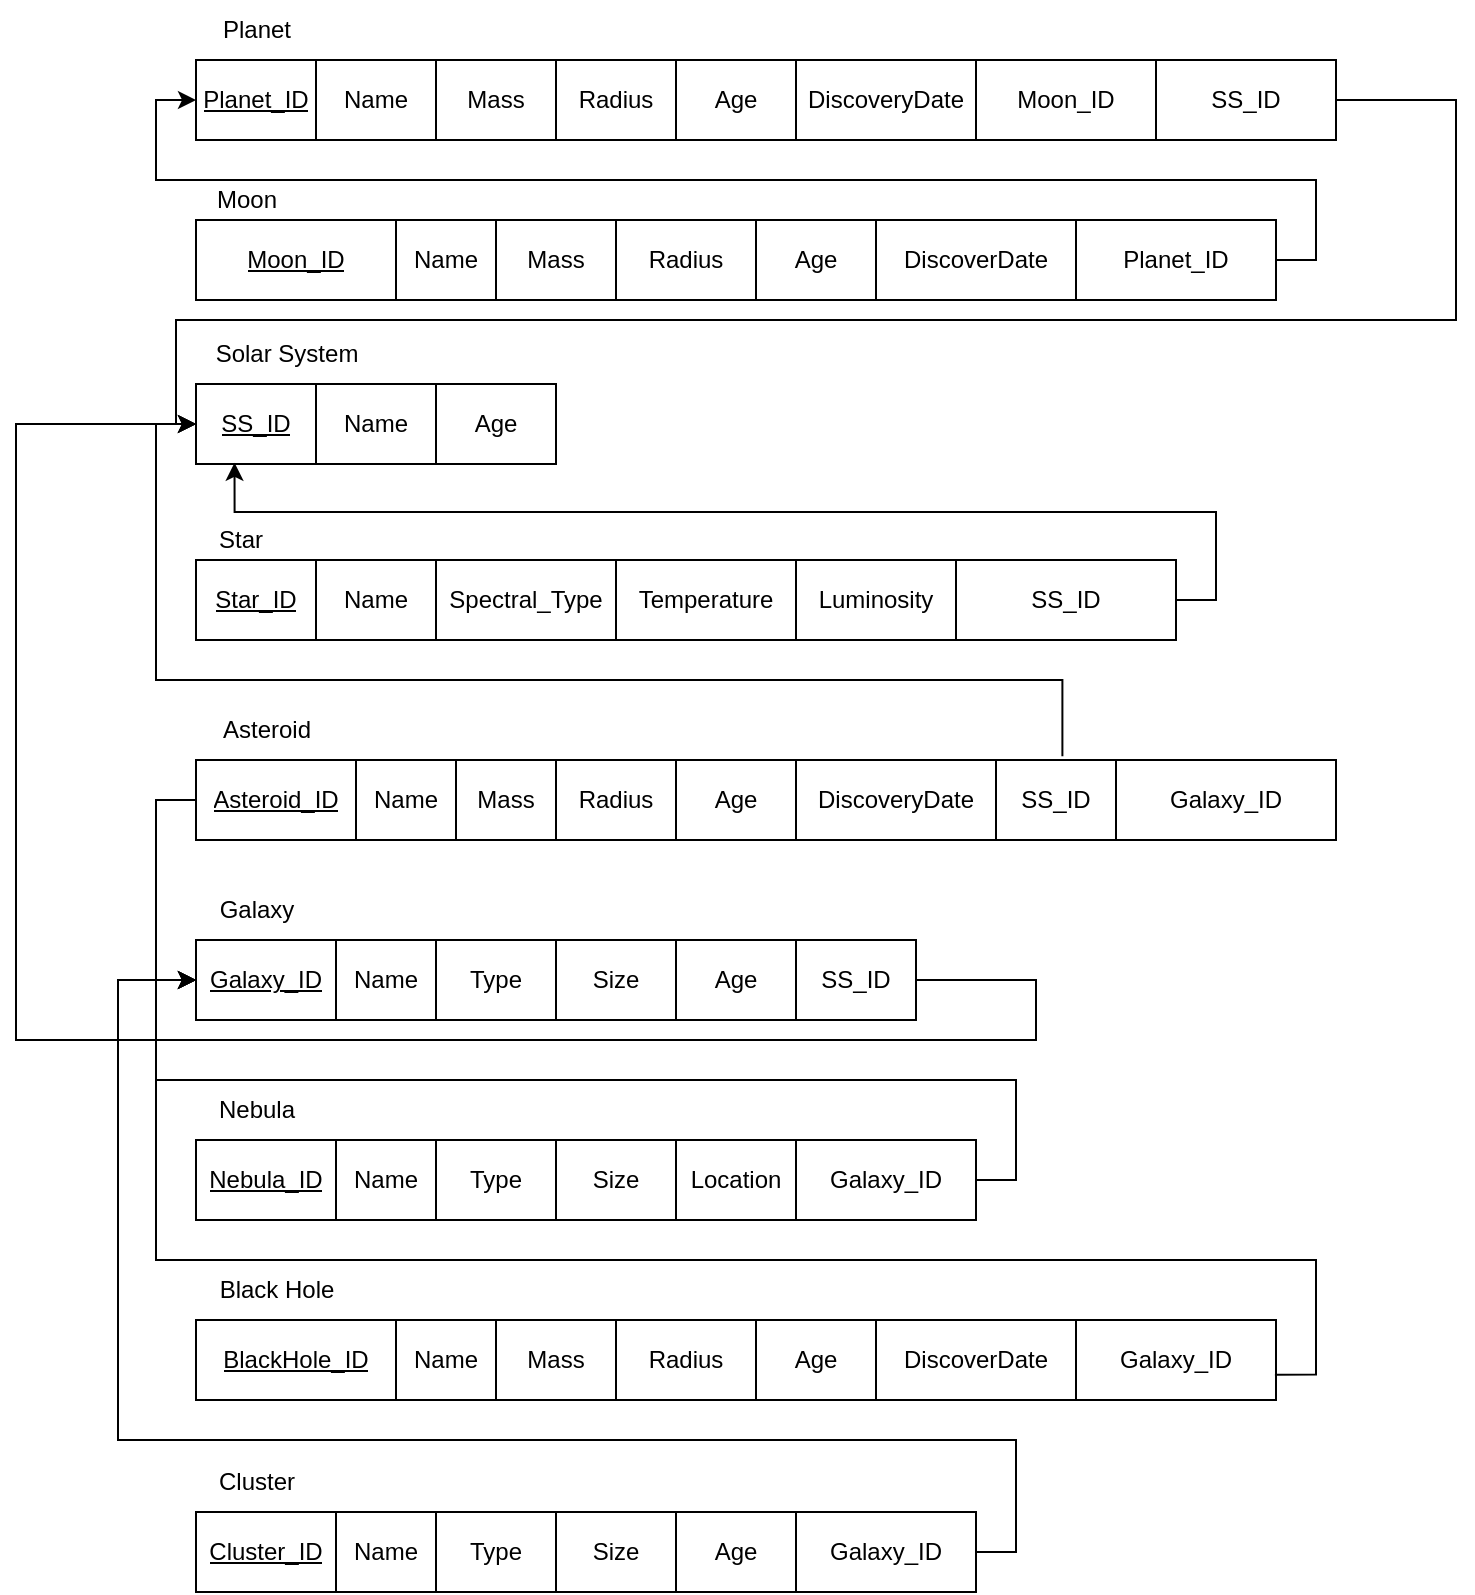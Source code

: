 <mxfile version="22.0.4" type="device">
  <diagram name="Page-1" id="4fsMZuHu8jzyPv0e1vVv">
    <mxGraphModel dx="1034" dy="422" grid="1" gridSize="10" guides="1" tooltips="1" connect="1" arrows="1" fold="1" page="1" pageScale="1" pageWidth="827" pageHeight="1169" math="0" shadow="0">
      <root>
        <mxCell id="0" />
        <mxCell id="1" parent="0" />
        <mxCell id="6gEIxd76JrC4AQTCmrpk-36" value="" style="shape=table;startSize=0;container=1;collapsible=0;childLayout=tableLayout;" vertex="1" parent="1">
          <mxGeometry x="150.0" y="80" width="570" height="40" as="geometry" />
        </mxCell>
        <mxCell id="6gEIxd76JrC4AQTCmrpk-37" value="" style="shape=tableRow;horizontal=0;startSize=0;swimlaneHead=0;swimlaneBody=0;strokeColor=inherit;top=0;left=0;bottom=0;right=0;collapsible=0;dropTarget=0;fillColor=none;points=[[0,0.5],[1,0.5]];portConstraint=eastwest;" vertex="1" parent="6gEIxd76JrC4AQTCmrpk-36">
          <mxGeometry width="570" height="40" as="geometry" />
        </mxCell>
        <mxCell id="6gEIxd76JrC4AQTCmrpk-38" value="&lt;u&gt;Planet_ID&lt;/u&gt;" style="shape=partialRectangle;html=1;whiteSpace=wrap;connectable=0;strokeColor=inherit;overflow=hidden;fillColor=none;top=0;left=0;bottom=0;right=0;pointerEvents=1;" vertex="1" parent="6gEIxd76JrC4AQTCmrpk-37">
          <mxGeometry width="60" height="40" as="geometry">
            <mxRectangle width="60" height="40" as="alternateBounds" />
          </mxGeometry>
        </mxCell>
        <mxCell id="6gEIxd76JrC4AQTCmrpk-39" value="Name" style="shape=partialRectangle;html=1;whiteSpace=wrap;connectable=0;strokeColor=inherit;overflow=hidden;fillColor=none;top=0;left=0;bottom=0;right=0;pointerEvents=1;" vertex="1" parent="6gEIxd76JrC4AQTCmrpk-37">
          <mxGeometry x="60" width="60" height="40" as="geometry">
            <mxRectangle width="60" height="40" as="alternateBounds" />
          </mxGeometry>
        </mxCell>
        <mxCell id="6gEIxd76JrC4AQTCmrpk-40" value="Mass" style="shape=partialRectangle;html=1;whiteSpace=wrap;connectable=0;strokeColor=inherit;overflow=hidden;fillColor=none;top=0;left=0;bottom=0;right=0;pointerEvents=1;" vertex="1" parent="6gEIxd76JrC4AQTCmrpk-37">
          <mxGeometry x="120" width="60" height="40" as="geometry">
            <mxRectangle width="60" height="40" as="alternateBounds" />
          </mxGeometry>
        </mxCell>
        <mxCell id="6gEIxd76JrC4AQTCmrpk-41" value="Radius" style="shape=partialRectangle;html=1;whiteSpace=wrap;connectable=0;strokeColor=inherit;overflow=hidden;fillColor=none;top=0;left=0;bottom=0;right=0;pointerEvents=1;" vertex="1" parent="6gEIxd76JrC4AQTCmrpk-37">
          <mxGeometry x="180" width="60" height="40" as="geometry">
            <mxRectangle width="60" height="40" as="alternateBounds" />
          </mxGeometry>
        </mxCell>
        <mxCell id="6gEIxd76JrC4AQTCmrpk-42" value="Age" style="shape=partialRectangle;html=1;whiteSpace=wrap;connectable=0;strokeColor=inherit;overflow=hidden;fillColor=none;top=0;left=0;bottom=0;right=0;pointerEvents=1;" vertex="1" parent="6gEIxd76JrC4AQTCmrpk-37">
          <mxGeometry x="240" width="60" height="40" as="geometry">
            <mxRectangle width="60" height="40" as="alternateBounds" />
          </mxGeometry>
        </mxCell>
        <mxCell id="6gEIxd76JrC4AQTCmrpk-43" value="DiscoveryDate" style="shape=partialRectangle;html=1;whiteSpace=wrap;connectable=0;strokeColor=inherit;overflow=hidden;fillColor=none;top=0;left=0;bottom=0;right=0;pointerEvents=1;" vertex="1" parent="6gEIxd76JrC4AQTCmrpk-37">
          <mxGeometry x="300" width="90" height="40" as="geometry">
            <mxRectangle width="90" height="40" as="alternateBounds" />
          </mxGeometry>
        </mxCell>
        <mxCell id="6gEIxd76JrC4AQTCmrpk-141" value="Moon_ID" style="shape=partialRectangle;html=1;whiteSpace=wrap;connectable=0;strokeColor=inherit;overflow=hidden;fillColor=none;top=0;left=0;bottom=0;right=0;pointerEvents=1;" vertex="1" parent="6gEIxd76JrC4AQTCmrpk-37">
          <mxGeometry x="390" width="90" height="40" as="geometry">
            <mxRectangle width="90" height="40" as="alternateBounds" />
          </mxGeometry>
        </mxCell>
        <mxCell id="6gEIxd76JrC4AQTCmrpk-146" value="SS_ID" style="shape=partialRectangle;html=1;whiteSpace=wrap;connectable=0;strokeColor=inherit;overflow=hidden;fillColor=none;top=0;left=0;bottom=0;right=0;pointerEvents=1;" vertex="1" parent="6gEIxd76JrC4AQTCmrpk-37">
          <mxGeometry x="480" width="90" height="40" as="geometry">
            <mxRectangle width="90" height="40" as="alternateBounds" />
          </mxGeometry>
        </mxCell>
        <mxCell id="6gEIxd76JrC4AQTCmrpk-53" value="Planet" style="text;html=1;align=center;verticalAlign=middle;resizable=0;points=[];autosize=1;strokeColor=none;fillColor=none;" vertex="1" parent="1">
          <mxGeometry x="150.0" y="50" width="60" height="30" as="geometry" />
        </mxCell>
        <mxCell id="6gEIxd76JrC4AQTCmrpk-54" value="Solar System" style="text;html=1;align=center;verticalAlign=middle;resizable=0;points=[];autosize=1;strokeColor=none;fillColor=none;" vertex="1" parent="1">
          <mxGeometry x="150.0" y="212" width="90" height="30" as="geometry" />
        </mxCell>
        <mxCell id="6gEIxd76JrC4AQTCmrpk-55" value="" style="shape=table;startSize=0;container=1;collapsible=0;childLayout=tableLayout;" vertex="1" parent="1">
          <mxGeometry x="150.0" y="242" width="180" height="40" as="geometry" />
        </mxCell>
        <mxCell id="6gEIxd76JrC4AQTCmrpk-56" value="" style="shape=tableRow;horizontal=0;startSize=0;swimlaneHead=0;swimlaneBody=0;strokeColor=inherit;top=0;left=0;bottom=0;right=0;collapsible=0;dropTarget=0;fillColor=none;points=[[0,0.5],[1,0.5]];portConstraint=eastwest;" vertex="1" parent="6gEIxd76JrC4AQTCmrpk-55">
          <mxGeometry width="180" height="40" as="geometry" />
        </mxCell>
        <mxCell id="6gEIxd76JrC4AQTCmrpk-57" value="&lt;u&gt;SS_ID&lt;/u&gt;" style="shape=partialRectangle;html=1;whiteSpace=wrap;connectable=0;strokeColor=inherit;overflow=hidden;fillColor=none;top=0;left=0;bottom=0;right=0;pointerEvents=1;" vertex="1" parent="6gEIxd76JrC4AQTCmrpk-56">
          <mxGeometry width="60" height="40" as="geometry">
            <mxRectangle width="60" height="40" as="alternateBounds" />
          </mxGeometry>
        </mxCell>
        <mxCell id="6gEIxd76JrC4AQTCmrpk-58" value="Name" style="shape=partialRectangle;html=1;whiteSpace=wrap;connectable=0;strokeColor=inherit;overflow=hidden;fillColor=none;top=0;left=0;bottom=0;right=0;pointerEvents=1;" vertex="1" parent="6gEIxd76JrC4AQTCmrpk-56">
          <mxGeometry x="60" width="60" height="40" as="geometry">
            <mxRectangle width="60" height="40" as="alternateBounds" />
          </mxGeometry>
        </mxCell>
        <mxCell id="6gEIxd76JrC4AQTCmrpk-59" value="Age" style="shape=partialRectangle;html=1;whiteSpace=wrap;connectable=0;strokeColor=inherit;overflow=hidden;fillColor=none;top=0;left=0;bottom=0;right=0;pointerEvents=1;" vertex="1" parent="6gEIxd76JrC4AQTCmrpk-56">
          <mxGeometry x="120" width="60" height="40" as="geometry">
            <mxRectangle width="60" height="40" as="alternateBounds" />
          </mxGeometry>
        </mxCell>
        <mxCell id="6gEIxd76JrC4AQTCmrpk-63" value="Star" style="text;html=1;align=center;verticalAlign=middle;resizable=0;points=[];autosize=1;strokeColor=none;fillColor=none;" vertex="1" parent="1">
          <mxGeometry x="147.0" y="305" width="50" height="30" as="geometry" />
        </mxCell>
        <mxCell id="6gEIxd76JrC4AQTCmrpk-64" value="" style="shape=table;startSize=0;container=1;collapsible=0;childLayout=tableLayout;" vertex="1" parent="1">
          <mxGeometry x="150.0" y="330" width="490" height="40" as="geometry" />
        </mxCell>
        <mxCell id="6gEIxd76JrC4AQTCmrpk-65" value="" style="shape=tableRow;horizontal=0;startSize=0;swimlaneHead=0;swimlaneBody=0;strokeColor=inherit;top=0;left=0;bottom=0;right=0;collapsible=0;dropTarget=0;fillColor=none;points=[[0,0.5],[1,0.5]];portConstraint=eastwest;" vertex="1" parent="6gEIxd76JrC4AQTCmrpk-64">
          <mxGeometry width="490" height="40" as="geometry" />
        </mxCell>
        <mxCell id="6gEIxd76JrC4AQTCmrpk-66" value="&lt;u&gt;Star_ID&lt;/u&gt;" style="shape=partialRectangle;html=1;whiteSpace=wrap;connectable=0;strokeColor=inherit;overflow=hidden;fillColor=none;top=0;left=0;bottom=0;right=0;pointerEvents=1;" vertex="1" parent="6gEIxd76JrC4AQTCmrpk-65">
          <mxGeometry width="60" height="40" as="geometry">
            <mxRectangle width="60" height="40" as="alternateBounds" />
          </mxGeometry>
        </mxCell>
        <mxCell id="6gEIxd76JrC4AQTCmrpk-67" value="Name" style="shape=partialRectangle;html=1;whiteSpace=wrap;connectable=0;strokeColor=inherit;overflow=hidden;fillColor=none;top=0;left=0;bottom=0;right=0;pointerEvents=1;" vertex="1" parent="6gEIxd76JrC4AQTCmrpk-65">
          <mxGeometry x="60" width="60" height="40" as="geometry">
            <mxRectangle width="60" height="40" as="alternateBounds" />
          </mxGeometry>
        </mxCell>
        <mxCell id="6gEIxd76JrC4AQTCmrpk-68" value="Spectral_Type" style="shape=partialRectangle;html=1;whiteSpace=wrap;connectable=0;strokeColor=inherit;overflow=hidden;fillColor=none;top=0;left=0;bottom=0;right=0;pointerEvents=1;" vertex="1" parent="6gEIxd76JrC4AQTCmrpk-65">
          <mxGeometry x="120" width="90" height="40" as="geometry">
            <mxRectangle width="90" height="40" as="alternateBounds" />
          </mxGeometry>
        </mxCell>
        <mxCell id="6gEIxd76JrC4AQTCmrpk-69" value="Temperature" style="shape=partialRectangle;html=1;whiteSpace=wrap;connectable=0;strokeColor=inherit;overflow=hidden;fillColor=none;top=0;left=0;bottom=0;right=0;pointerEvents=1;" vertex="1" parent="6gEIxd76JrC4AQTCmrpk-65">
          <mxGeometry x="210" width="90" height="40" as="geometry">
            <mxRectangle width="90" height="40" as="alternateBounds" />
          </mxGeometry>
        </mxCell>
        <mxCell id="6gEIxd76JrC4AQTCmrpk-70" value="Luminosity" style="shape=partialRectangle;html=1;whiteSpace=wrap;connectable=0;strokeColor=inherit;overflow=hidden;fillColor=none;top=0;left=0;bottom=0;right=0;pointerEvents=1;" vertex="1" parent="6gEIxd76JrC4AQTCmrpk-65">
          <mxGeometry x="300" width="80" height="40" as="geometry">
            <mxRectangle width="80" height="40" as="alternateBounds" />
          </mxGeometry>
        </mxCell>
        <mxCell id="6gEIxd76JrC4AQTCmrpk-71" value="SS_ID" style="shape=partialRectangle;html=1;whiteSpace=wrap;connectable=0;strokeColor=inherit;overflow=hidden;fillColor=none;top=0;left=0;bottom=0;right=0;pointerEvents=1;" vertex="1" parent="6gEIxd76JrC4AQTCmrpk-65">
          <mxGeometry x="380" width="110" height="40" as="geometry">
            <mxRectangle width="110" height="40" as="alternateBounds" />
          </mxGeometry>
        </mxCell>
        <mxCell id="6gEIxd76JrC4AQTCmrpk-152" style="edgeStyle=orthogonalEdgeStyle;rounded=0;orthogonalLoop=1;jettySize=auto;html=1;entryX=0;entryY=0.5;entryDx=0;entryDy=0;exitX=0.76;exitY=-0.048;exitDx=0;exitDy=0;exitPerimeter=0;" edge="1" parent="1" source="6gEIxd76JrC4AQTCmrpk-73" target="6gEIxd76JrC4AQTCmrpk-55">
          <mxGeometry relative="1" as="geometry">
            <Array as="points">
              <mxPoint x="583" y="390" />
              <mxPoint x="130" y="390" />
              <mxPoint x="130" y="262" />
            </Array>
          </mxGeometry>
        </mxCell>
        <mxCell id="6gEIxd76JrC4AQTCmrpk-72" value="" style="shape=table;startSize=0;container=1;collapsible=0;childLayout=tableLayout;" vertex="1" parent="1">
          <mxGeometry x="150.0" y="430" width="570.0" height="40" as="geometry" />
        </mxCell>
        <mxCell id="6gEIxd76JrC4AQTCmrpk-73" value="" style="shape=tableRow;horizontal=0;startSize=0;swimlaneHead=0;swimlaneBody=0;strokeColor=inherit;top=0;left=0;bottom=0;right=0;collapsible=0;dropTarget=0;fillColor=none;points=[[0,0.5],[1,0.5]];portConstraint=eastwest;" vertex="1" parent="6gEIxd76JrC4AQTCmrpk-72">
          <mxGeometry width="570.0" height="40" as="geometry" />
        </mxCell>
        <mxCell id="6gEIxd76JrC4AQTCmrpk-74" value="&lt;u&gt;Asteroid_ID&lt;/u&gt;" style="shape=partialRectangle;html=1;whiteSpace=wrap;connectable=0;strokeColor=inherit;overflow=hidden;fillColor=none;top=0;left=0;bottom=0;right=0;pointerEvents=1;" vertex="1" parent="6gEIxd76JrC4AQTCmrpk-73">
          <mxGeometry width="80" height="40" as="geometry">
            <mxRectangle width="80" height="40" as="alternateBounds" />
          </mxGeometry>
        </mxCell>
        <mxCell id="6gEIxd76JrC4AQTCmrpk-75" value="Name" style="shape=partialRectangle;html=1;whiteSpace=wrap;connectable=0;strokeColor=inherit;overflow=hidden;fillColor=none;top=0;left=0;bottom=0;right=0;pointerEvents=1;" vertex="1" parent="6gEIxd76JrC4AQTCmrpk-73">
          <mxGeometry x="80" width="50" height="40" as="geometry">
            <mxRectangle width="50" height="40" as="alternateBounds" />
          </mxGeometry>
        </mxCell>
        <mxCell id="6gEIxd76JrC4AQTCmrpk-76" value="Mass" style="shape=partialRectangle;html=1;whiteSpace=wrap;connectable=0;strokeColor=inherit;overflow=hidden;fillColor=none;top=0;left=0;bottom=0;right=0;pointerEvents=1;" vertex="1" parent="6gEIxd76JrC4AQTCmrpk-73">
          <mxGeometry x="130" width="50" height="40" as="geometry">
            <mxRectangle width="50" height="40" as="alternateBounds" />
          </mxGeometry>
        </mxCell>
        <mxCell id="6gEIxd76JrC4AQTCmrpk-77" value="Radius" style="shape=partialRectangle;html=1;whiteSpace=wrap;connectable=0;strokeColor=inherit;overflow=hidden;fillColor=none;top=0;left=0;bottom=0;right=0;pointerEvents=1;" vertex="1" parent="6gEIxd76JrC4AQTCmrpk-73">
          <mxGeometry x="180" width="60" height="40" as="geometry">
            <mxRectangle width="60" height="40" as="alternateBounds" />
          </mxGeometry>
        </mxCell>
        <mxCell id="6gEIxd76JrC4AQTCmrpk-78" value="Age" style="shape=partialRectangle;html=1;whiteSpace=wrap;connectable=0;strokeColor=inherit;overflow=hidden;fillColor=none;top=0;left=0;bottom=0;right=0;pointerEvents=1;" vertex="1" parent="6gEIxd76JrC4AQTCmrpk-73">
          <mxGeometry x="240" width="60" height="40" as="geometry">
            <mxRectangle width="60" height="40" as="alternateBounds" />
          </mxGeometry>
        </mxCell>
        <mxCell id="6gEIxd76JrC4AQTCmrpk-79" value="DiscoveryDate" style="shape=partialRectangle;html=1;whiteSpace=wrap;connectable=0;strokeColor=inherit;overflow=hidden;fillColor=none;top=0;left=0;bottom=0;right=0;pointerEvents=1;" vertex="1" parent="6gEIxd76JrC4AQTCmrpk-73">
          <mxGeometry x="300" width="100" height="40" as="geometry">
            <mxRectangle width="100" height="40" as="alternateBounds" />
          </mxGeometry>
        </mxCell>
        <mxCell id="6gEIxd76JrC4AQTCmrpk-80" value="SS_ID" style="shape=partialRectangle;html=1;whiteSpace=wrap;connectable=0;strokeColor=inherit;overflow=hidden;fillColor=none;top=0;left=0;bottom=0;right=0;pointerEvents=1;" vertex="1" parent="6gEIxd76JrC4AQTCmrpk-73">
          <mxGeometry x="400" width="60" height="40" as="geometry">
            <mxRectangle width="60" height="40" as="alternateBounds" />
          </mxGeometry>
        </mxCell>
        <mxCell id="6gEIxd76JrC4AQTCmrpk-81" value="Galaxy_ID" style="shape=partialRectangle;html=1;whiteSpace=wrap;connectable=0;strokeColor=inherit;overflow=hidden;fillColor=none;top=0;left=0;bottom=0;right=0;pointerEvents=1;" vertex="1" parent="6gEIxd76JrC4AQTCmrpk-73">
          <mxGeometry x="460" width="110" height="40" as="geometry">
            <mxRectangle width="110" height="40" as="alternateBounds" />
          </mxGeometry>
        </mxCell>
        <mxCell id="6gEIxd76JrC4AQTCmrpk-82" value="Asteroid" style="text;html=1;align=center;verticalAlign=middle;resizable=0;points=[];autosize=1;strokeColor=none;fillColor=none;" vertex="1" parent="1">
          <mxGeometry x="150.0" y="400" width="70" height="30" as="geometry" />
        </mxCell>
        <mxCell id="6gEIxd76JrC4AQTCmrpk-83" value="" style="shape=table;startSize=0;container=1;collapsible=0;childLayout=tableLayout;" vertex="1" parent="1">
          <mxGeometry x="150.0" y="520" width="360.0" height="40" as="geometry" />
        </mxCell>
        <mxCell id="6gEIxd76JrC4AQTCmrpk-84" value="" style="shape=tableRow;horizontal=0;startSize=0;swimlaneHead=0;swimlaneBody=0;strokeColor=inherit;top=0;left=0;bottom=0;right=0;collapsible=0;dropTarget=0;fillColor=none;points=[[0,0.5],[1,0.5]];portConstraint=eastwest;" vertex="1" parent="6gEIxd76JrC4AQTCmrpk-83">
          <mxGeometry width="360.0" height="40" as="geometry" />
        </mxCell>
        <mxCell id="6gEIxd76JrC4AQTCmrpk-85" value="&lt;u&gt;Galaxy_ID&lt;/u&gt;" style="shape=partialRectangle;html=1;whiteSpace=wrap;connectable=0;strokeColor=inherit;overflow=hidden;fillColor=none;top=0;left=0;bottom=0;right=0;pointerEvents=1;" vertex="1" parent="6gEIxd76JrC4AQTCmrpk-84">
          <mxGeometry width="70" height="40" as="geometry">
            <mxRectangle width="70" height="40" as="alternateBounds" />
          </mxGeometry>
        </mxCell>
        <mxCell id="6gEIxd76JrC4AQTCmrpk-86" value="Name" style="shape=partialRectangle;html=1;whiteSpace=wrap;connectable=0;strokeColor=inherit;overflow=hidden;fillColor=none;top=0;left=0;bottom=0;right=0;pointerEvents=1;" vertex="1" parent="6gEIxd76JrC4AQTCmrpk-84">
          <mxGeometry x="70" width="50" height="40" as="geometry">
            <mxRectangle width="50" height="40" as="alternateBounds" />
          </mxGeometry>
        </mxCell>
        <mxCell id="6gEIxd76JrC4AQTCmrpk-87" value="Type" style="shape=partialRectangle;html=1;whiteSpace=wrap;connectable=0;strokeColor=inherit;overflow=hidden;fillColor=none;top=0;left=0;bottom=0;right=0;pointerEvents=1;" vertex="1" parent="6gEIxd76JrC4AQTCmrpk-84">
          <mxGeometry x="120" width="60" height="40" as="geometry">
            <mxRectangle width="60" height="40" as="alternateBounds" />
          </mxGeometry>
        </mxCell>
        <mxCell id="6gEIxd76JrC4AQTCmrpk-88" value="Size" style="shape=partialRectangle;html=1;whiteSpace=wrap;connectable=0;strokeColor=inherit;overflow=hidden;fillColor=none;top=0;left=0;bottom=0;right=0;pointerEvents=1;" vertex="1" parent="6gEIxd76JrC4AQTCmrpk-84">
          <mxGeometry x="180" width="60" height="40" as="geometry">
            <mxRectangle width="60" height="40" as="alternateBounds" />
          </mxGeometry>
        </mxCell>
        <mxCell id="6gEIxd76JrC4AQTCmrpk-89" value="Age" style="shape=partialRectangle;html=1;whiteSpace=wrap;connectable=0;strokeColor=inherit;overflow=hidden;fillColor=none;top=0;left=0;bottom=0;right=0;pointerEvents=1;" vertex="1" parent="6gEIxd76JrC4AQTCmrpk-84">
          <mxGeometry x="240" width="60" height="40" as="geometry">
            <mxRectangle width="60" height="40" as="alternateBounds" />
          </mxGeometry>
        </mxCell>
        <mxCell id="6gEIxd76JrC4AQTCmrpk-90" value="SS_ID" style="shape=partialRectangle;html=1;whiteSpace=wrap;connectable=0;strokeColor=inherit;overflow=hidden;fillColor=none;top=0;left=0;bottom=0;right=0;pointerEvents=1;" vertex="1" parent="6gEIxd76JrC4AQTCmrpk-84">
          <mxGeometry x="300" width="60" height="40" as="geometry">
            <mxRectangle width="60" height="40" as="alternateBounds" />
          </mxGeometry>
        </mxCell>
        <mxCell id="6gEIxd76JrC4AQTCmrpk-95" value="Galaxy" style="text;html=1;align=center;verticalAlign=middle;resizable=0;points=[];autosize=1;strokeColor=none;fillColor=none;" vertex="1" parent="1">
          <mxGeometry x="150.0" y="490" width="60" height="30" as="geometry" />
        </mxCell>
        <mxCell id="6gEIxd76JrC4AQTCmrpk-96" value="" style="shape=table;startSize=0;container=1;collapsible=0;childLayout=tableLayout;" vertex="1" parent="1">
          <mxGeometry x="150.0" y="620" width="390" height="40" as="geometry" />
        </mxCell>
        <mxCell id="6gEIxd76JrC4AQTCmrpk-97" value="" style="shape=tableRow;horizontal=0;startSize=0;swimlaneHead=0;swimlaneBody=0;strokeColor=inherit;top=0;left=0;bottom=0;right=0;collapsible=0;dropTarget=0;fillColor=none;points=[[0,0.5],[1,0.5]];portConstraint=eastwest;" vertex="1" parent="6gEIxd76JrC4AQTCmrpk-96">
          <mxGeometry width="390" height="40" as="geometry" />
        </mxCell>
        <mxCell id="6gEIxd76JrC4AQTCmrpk-98" value="&lt;u&gt;Nebula_ID&lt;/u&gt;" style="shape=partialRectangle;html=1;whiteSpace=wrap;connectable=0;strokeColor=inherit;overflow=hidden;fillColor=none;top=0;left=0;bottom=0;right=0;pointerEvents=1;" vertex="1" parent="6gEIxd76JrC4AQTCmrpk-97">
          <mxGeometry width="70" height="40" as="geometry">
            <mxRectangle width="70" height="40" as="alternateBounds" />
          </mxGeometry>
        </mxCell>
        <mxCell id="6gEIxd76JrC4AQTCmrpk-99" value="Name" style="shape=partialRectangle;html=1;whiteSpace=wrap;connectable=0;strokeColor=inherit;overflow=hidden;fillColor=none;top=0;left=0;bottom=0;right=0;pointerEvents=1;" vertex="1" parent="6gEIxd76JrC4AQTCmrpk-97">
          <mxGeometry x="70" width="50" height="40" as="geometry">
            <mxRectangle width="50" height="40" as="alternateBounds" />
          </mxGeometry>
        </mxCell>
        <mxCell id="6gEIxd76JrC4AQTCmrpk-100" value="Type" style="shape=partialRectangle;html=1;whiteSpace=wrap;connectable=0;strokeColor=inherit;overflow=hidden;fillColor=none;top=0;left=0;bottom=0;right=0;pointerEvents=1;" vertex="1" parent="6gEIxd76JrC4AQTCmrpk-97">
          <mxGeometry x="120" width="60" height="40" as="geometry">
            <mxRectangle width="60" height="40" as="alternateBounds" />
          </mxGeometry>
        </mxCell>
        <mxCell id="6gEIxd76JrC4AQTCmrpk-101" value="Size" style="shape=partialRectangle;html=1;whiteSpace=wrap;connectable=0;strokeColor=inherit;overflow=hidden;fillColor=none;top=0;left=0;bottom=0;right=0;pointerEvents=1;" vertex="1" parent="6gEIxd76JrC4AQTCmrpk-97">
          <mxGeometry x="180" width="60" height="40" as="geometry">
            <mxRectangle width="60" height="40" as="alternateBounds" />
          </mxGeometry>
        </mxCell>
        <mxCell id="6gEIxd76JrC4AQTCmrpk-102" value="Location" style="shape=partialRectangle;html=1;whiteSpace=wrap;connectable=0;strokeColor=inherit;overflow=hidden;fillColor=none;top=0;left=0;bottom=0;right=0;pointerEvents=1;" vertex="1" parent="6gEIxd76JrC4AQTCmrpk-97">
          <mxGeometry x="240" width="60" height="40" as="geometry">
            <mxRectangle width="60" height="40" as="alternateBounds" />
          </mxGeometry>
        </mxCell>
        <mxCell id="6gEIxd76JrC4AQTCmrpk-103" value="Galaxy_ID" style="shape=partialRectangle;html=1;whiteSpace=wrap;connectable=0;strokeColor=inherit;overflow=hidden;fillColor=none;top=0;left=0;bottom=0;right=0;pointerEvents=1;" vertex="1" parent="6gEIxd76JrC4AQTCmrpk-97">
          <mxGeometry x="300" width="90" height="40" as="geometry">
            <mxRectangle width="90" height="40" as="alternateBounds" />
          </mxGeometry>
        </mxCell>
        <mxCell id="6gEIxd76JrC4AQTCmrpk-104" value="Nebula" style="text;html=1;align=center;verticalAlign=middle;resizable=0;points=[];autosize=1;strokeColor=none;fillColor=none;" vertex="1" parent="1">
          <mxGeometry x="150.0" y="590" width="60" height="30" as="geometry" />
        </mxCell>
        <mxCell id="6gEIxd76JrC4AQTCmrpk-105" value="" style="shape=table;startSize=0;container=1;collapsible=0;childLayout=tableLayout;" vertex="1" parent="1">
          <mxGeometry x="150.0" y="710" width="540.0" height="40" as="geometry" />
        </mxCell>
        <mxCell id="6gEIxd76JrC4AQTCmrpk-106" value="" style="shape=tableRow;horizontal=0;startSize=0;swimlaneHead=0;swimlaneBody=0;strokeColor=inherit;top=0;left=0;bottom=0;right=0;collapsible=0;dropTarget=0;fillColor=none;points=[[0,0.5],[1,0.5]];portConstraint=eastwest;" vertex="1" parent="6gEIxd76JrC4AQTCmrpk-105">
          <mxGeometry width="540.0" height="40" as="geometry" />
        </mxCell>
        <mxCell id="6gEIxd76JrC4AQTCmrpk-107" value="&lt;u&gt;BlackHole_ID&lt;/u&gt;" style="shape=partialRectangle;html=1;whiteSpace=wrap;connectable=0;strokeColor=inherit;overflow=hidden;fillColor=none;top=0;left=0;bottom=0;right=0;pointerEvents=1;" vertex="1" parent="6gEIxd76JrC4AQTCmrpk-106">
          <mxGeometry width="100" height="40" as="geometry">
            <mxRectangle width="100" height="40" as="alternateBounds" />
          </mxGeometry>
        </mxCell>
        <mxCell id="6gEIxd76JrC4AQTCmrpk-108" value="Name" style="shape=partialRectangle;html=1;whiteSpace=wrap;connectable=0;strokeColor=inherit;overflow=hidden;fillColor=none;top=0;left=0;bottom=0;right=0;pointerEvents=1;" vertex="1" parent="6gEIxd76JrC4AQTCmrpk-106">
          <mxGeometry x="100" width="50" height="40" as="geometry">
            <mxRectangle width="50" height="40" as="alternateBounds" />
          </mxGeometry>
        </mxCell>
        <mxCell id="6gEIxd76JrC4AQTCmrpk-109" value="Mass" style="shape=partialRectangle;html=1;whiteSpace=wrap;connectable=0;strokeColor=inherit;overflow=hidden;fillColor=none;top=0;left=0;bottom=0;right=0;pointerEvents=1;" vertex="1" parent="6gEIxd76JrC4AQTCmrpk-106">
          <mxGeometry x="150" width="60" height="40" as="geometry">
            <mxRectangle width="60" height="40" as="alternateBounds" />
          </mxGeometry>
        </mxCell>
        <mxCell id="6gEIxd76JrC4AQTCmrpk-110" value="Radius" style="shape=partialRectangle;html=1;whiteSpace=wrap;connectable=0;strokeColor=inherit;overflow=hidden;fillColor=none;top=0;left=0;bottom=0;right=0;pointerEvents=1;" vertex="1" parent="6gEIxd76JrC4AQTCmrpk-106">
          <mxGeometry x="210" width="70" height="40" as="geometry">
            <mxRectangle width="70" height="40" as="alternateBounds" />
          </mxGeometry>
        </mxCell>
        <mxCell id="6gEIxd76JrC4AQTCmrpk-111" value="Age" style="shape=partialRectangle;html=1;whiteSpace=wrap;connectable=0;strokeColor=inherit;overflow=hidden;fillColor=none;top=0;left=0;bottom=0;right=0;pointerEvents=1;" vertex="1" parent="6gEIxd76JrC4AQTCmrpk-106">
          <mxGeometry x="280" width="60" height="40" as="geometry">
            <mxRectangle width="60" height="40" as="alternateBounds" />
          </mxGeometry>
        </mxCell>
        <mxCell id="6gEIxd76JrC4AQTCmrpk-112" value="DiscoverDate" style="shape=partialRectangle;html=1;whiteSpace=wrap;connectable=0;strokeColor=inherit;overflow=hidden;fillColor=none;top=0;left=0;bottom=0;right=0;pointerEvents=1;" vertex="1" parent="6gEIxd76JrC4AQTCmrpk-106">
          <mxGeometry x="340" width="100" height="40" as="geometry">
            <mxRectangle width="100" height="40" as="alternateBounds" />
          </mxGeometry>
        </mxCell>
        <mxCell id="6gEIxd76JrC4AQTCmrpk-113" value="Galaxy_ID" style="shape=partialRectangle;html=1;whiteSpace=wrap;connectable=0;strokeColor=inherit;overflow=hidden;fillColor=none;top=0;left=0;bottom=0;right=0;pointerEvents=1;" vertex="1" parent="6gEIxd76JrC4AQTCmrpk-106">
          <mxGeometry x="440" width="100" height="40" as="geometry">
            <mxRectangle width="100" height="40" as="alternateBounds" />
          </mxGeometry>
        </mxCell>
        <mxCell id="6gEIxd76JrC4AQTCmrpk-114" value="Black Hole" style="text;html=1;align=center;verticalAlign=middle;resizable=0;points=[];autosize=1;strokeColor=none;fillColor=none;" vertex="1" parent="1">
          <mxGeometry x="150.0" y="680" width="80" height="30" as="geometry" />
        </mxCell>
        <mxCell id="6gEIxd76JrC4AQTCmrpk-115" value="" style="shape=table;startSize=0;container=1;collapsible=0;childLayout=tableLayout;" vertex="1" parent="1">
          <mxGeometry x="150.0" y="806" width="390" height="40" as="geometry" />
        </mxCell>
        <mxCell id="6gEIxd76JrC4AQTCmrpk-116" value="" style="shape=tableRow;horizontal=0;startSize=0;swimlaneHead=0;swimlaneBody=0;strokeColor=inherit;top=0;left=0;bottom=0;right=0;collapsible=0;dropTarget=0;fillColor=none;points=[[0,0.5],[1,0.5]];portConstraint=eastwest;" vertex="1" parent="6gEIxd76JrC4AQTCmrpk-115">
          <mxGeometry width="390" height="40" as="geometry" />
        </mxCell>
        <mxCell id="6gEIxd76JrC4AQTCmrpk-117" value="&lt;u&gt;Cluster_ID&lt;/u&gt;" style="shape=partialRectangle;html=1;whiteSpace=wrap;connectable=0;strokeColor=inherit;overflow=hidden;fillColor=none;top=0;left=0;bottom=0;right=0;pointerEvents=1;" vertex="1" parent="6gEIxd76JrC4AQTCmrpk-116">
          <mxGeometry width="70" height="40" as="geometry">
            <mxRectangle width="70" height="40" as="alternateBounds" />
          </mxGeometry>
        </mxCell>
        <mxCell id="6gEIxd76JrC4AQTCmrpk-118" value="Name" style="shape=partialRectangle;html=1;whiteSpace=wrap;connectable=0;strokeColor=inherit;overflow=hidden;fillColor=none;top=0;left=0;bottom=0;right=0;pointerEvents=1;" vertex="1" parent="6gEIxd76JrC4AQTCmrpk-116">
          <mxGeometry x="70" width="50" height="40" as="geometry">
            <mxRectangle width="50" height="40" as="alternateBounds" />
          </mxGeometry>
        </mxCell>
        <mxCell id="6gEIxd76JrC4AQTCmrpk-119" value="Type" style="shape=partialRectangle;html=1;whiteSpace=wrap;connectable=0;strokeColor=inherit;overflow=hidden;fillColor=none;top=0;left=0;bottom=0;right=0;pointerEvents=1;" vertex="1" parent="6gEIxd76JrC4AQTCmrpk-116">
          <mxGeometry x="120" width="60" height="40" as="geometry">
            <mxRectangle width="60" height="40" as="alternateBounds" />
          </mxGeometry>
        </mxCell>
        <mxCell id="6gEIxd76JrC4AQTCmrpk-120" value="Size" style="shape=partialRectangle;html=1;whiteSpace=wrap;connectable=0;strokeColor=inherit;overflow=hidden;fillColor=none;top=0;left=0;bottom=0;right=0;pointerEvents=1;" vertex="1" parent="6gEIxd76JrC4AQTCmrpk-116">
          <mxGeometry x="180" width="60" height="40" as="geometry">
            <mxRectangle width="60" height="40" as="alternateBounds" />
          </mxGeometry>
        </mxCell>
        <mxCell id="6gEIxd76JrC4AQTCmrpk-121" value="Age" style="shape=partialRectangle;html=1;whiteSpace=wrap;connectable=0;strokeColor=inherit;overflow=hidden;fillColor=none;top=0;left=0;bottom=0;right=0;pointerEvents=1;" vertex="1" parent="6gEIxd76JrC4AQTCmrpk-116">
          <mxGeometry x="240" width="60" height="40" as="geometry">
            <mxRectangle width="60" height="40" as="alternateBounds" />
          </mxGeometry>
        </mxCell>
        <mxCell id="6gEIxd76JrC4AQTCmrpk-122" value="Galaxy_ID" style="shape=partialRectangle;html=1;whiteSpace=wrap;connectable=0;strokeColor=inherit;overflow=hidden;fillColor=none;top=0;left=0;bottom=0;right=0;pointerEvents=1;" vertex="1" parent="6gEIxd76JrC4AQTCmrpk-116">
          <mxGeometry x="300" width="90" height="40" as="geometry">
            <mxRectangle width="90" height="40" as="alternateBounds" />
          </mxGeometry>
        </mxCell>
        <mxCell id="6gEIxd76JrC4AQTCmrpk-123" value="Cluster" style="text;html=1;align=center;verticalAlign=middle;resizable=0;points=[];autosize=1;strokeColor=none;fillColor=none;" vertex="1" parent="1">
          <mxGeometry x="150.0" y="776" width="60" height="30" as="geometry" />
        </mxCell>
        <mxCell id="6gEIxd76JrC4AQTCmrpk-124" value="" style="shape=table;startSize=0;container=1;collapsible=0;childLayout=tableLayout;" vertex="1" parent="1">
          <mxGeometry x="150.0" y="160" width="540.0" height="40" as="geometry" />
        </mxCell>
        <mxCell id="6gEIxd76JrC4AQTCmrpk-125" value="" style="shape=tableRow;horizontal=0;startSize=0;swimlaneHead=0;swimlaneBody=0;strokeColor=inherit;top=0;left=0;bottom=0;right=0;collapsible=0;dropTarget=0;fillColor=none;points=[[0,0.5],[1,0.5]];portConstraint=eastwest;" vertex="1" parent="6gEIxd76JrC4AQTCmrpk-124">
          <mxGeometry width="540.0" height="40" as="geometry" />
        </mxCell>
        <mxCell id="6gEIxd76JrC4AQTCmrpk-126" value="&lt;u&gt;Moon_ID&lt;/u&gt;" style="shape=partialRectangle;html=1;whiteSpace=wrap;connectable=0;strokeColor=inherit;overflow=hidden;fillColor=none;top=0;left=0;bottom=0;right=0;pointerEvents=1;" vertex="1" parent="6gEIxd76JrC4AQTCmrpk-125">
          <mxGeometry width="100" height="40" as="geometry">
            <mxRectangle width="100" height="40" as="alternateBounds" />
          </mxGeometry>
        </mxCell>
        <mxCell id="6gEIxd76JrC4AQTCmrpk-127" value="Name" style="shape=partialRectangle;html=1;whiteSpace=wrap;connectable=0;strokeColor=inherit;overflow=hidden;fillColor=none;top=0;left=0;bottom=0;right=0;pointerEvents=1;" vertex="1" parent="6gEIxd76JrC4AQTCmrpk-125">
          <mxGeometry x="100" width="50" height="40" as="geometry">
            <mxRectangle width="50" height="40" as="alternateBounds" />
          </mxGeometry>
        </mxCell>
        <mxCell id="6gEIxd76JrC4AQTCmrpk-128" value="Mass" style="shape=partialRectangle;html=1;whiteSpace=wrap;connectable=0;strokeColor=inherit;overflow=hidden;fillColor=none;top=0;left=0;bottom=0;right=0;pointerEvents=1;" vertex="1" parent="6gEIxd76JrC4AQTCmrpk-125">
          <mxGeometry x="150" width="60" height="40" as="geometry">
            <mxRectangle width="60" height="40" as="alternateBounds" />
          </mxGeometry>
        </mxCell>
        <mxCell id="6gEIxd76JrC4AQTCmrpk-129" value="Radius" style="shape=partialRectangle;html=1;whiteSpace=wrap;connectable=0;strokeColor=inherit;overflow=hidden;fillColor=none;top=0;left=0;bottom=0;right=0;pointerEvents=1;" vertex="1" parent="6gEIxd76JrC4AQTCmrpk-125">
          <mxGeometry x="210" width="70" height="40" as="geometry">
            <mxRectangle width="70" height="40" as="alternateBounds" />
          </mxGeometry>
        </mxCell>
        <mxCell id="6gEIxd76JrC4AQTCmrpk-130" value="Age" style="shape=partialRectangle;html=1;whiteSpace=wrap;connectable=0;strokeColor=inherit;overflow=hidden;fillColor=none;top=0;left=0;bottom=0;right=0;pointerEvents=1;" vertex="1" parent="6gEIxd76JrC4AQTCmrpk-125">
          <mxGeometry x="280" width="60" height="40" as="geometry">
            <mxRectangle width="60" height="40" as="alternateBounds" />
          </mxGeometry>
        </mxCell>
        <mxCell id="6gEIxd76JrC4AQTCmrpk-131" value="DiscoverDate" style="shape=partialRectangle;html=1;whiteSpace=wrap;connectable=0;strokeColor=inherit;overflow=hidden;fillColor=none;top=0;left=0;bottom=0;right=0;pointerEvents=1;" vertex="1" parent="6gEIxd76JrC4AQTCmrpk-125">
          <mxGeometry x="340" width="100" height="40" as="geometry">
            <mxRectangle width="100" height="40" as="alternateBounds" />
          </mxGeometry>
        </mxCell>
        <mxCell id="6gEIxd76JrC4AQTCmrpk-132" value="Planet_ID" style="shape=partialRectangle;html=1;whiteSpace=wrap;connectable=0;strokeColor=inherit;overflow=hidden;fillColor=none;top=0;left=0;bottom=0;right=0;pointerEvents=1;" vertex="1" parent="6gEIxd76JrC4AQTCmrpk-125">
          <mxGeometry x="440" width="100" height="40" as="geometry">
            <mxRectangle width="100" height="40" as="alternateBounds" />
          </mxGeometry>
        </mxCell>
        <mxCell id="6gEIxd76JrC4AQTCmrpk-133" value="Moon" style="text;html=1;align=center;verticalAlign=middle;resizable=0;points=[];autosize=1;strokeColor=none;fillColor=none;" vertex="1" parent="1">
          <mxGeometry x="150.0" y="135" width="50" height="30" as="geometry" />
        </mxCell>
        <mxCell id="6gEIxd76JrC4AQTCmrpk-145" style="edgeStyle=orthogonalEdgeStyle;rounded=0;orthogonalLoop=1;jettySize=auto;html=1;entryX=0;entryY=0.5;entryDx=0;entryDy=0;exitX=1;exitY=0.5;exitDx=0;exitDy=0;" edge="1" parent="1" source="6gEIxd76JrC4AQTCmrpk-125" target="6gEIxd76JrC4AQTCmrpk-37">
          <mxGeometry relative="1" as="geometry" />
        </mxCell>
        <mxCell id="6gEIxd76JrC4AQTCmrpk-148" style="edgeStyle=orthogonalEdgeStyle;rounded=0;orthogonalLoop=1;jettySize=auto;html=1;entryX=0;entryY=0.5;entryDx=0;entryDy=0;" edge="1" parent="1" source="6gEIxd76JrC4AQTCmrpk-37" target="6gEIxd76JrC4AQTCmrpk-56">
          <mxGeometry relative="1" as="geometry">
            <Array as="points">
              <mxPoint x="780" y="100" />
              <mxPoint x="780" y="210" />
              <mxPoint x="140" y="210" />
              <mxPoint x="140" y="262" />
            </Array>
          </mxGeometry>
        </mxCell>
        <mxCell id="6gEIxd76JrC4AQTCmrpk-151" style="edgeStyle=orthogonalEdgeStyle;rounded=0;orthogonalLoop=1;jettySize=auto;html=1;entryX=0.107;entryY=0.985;entryDx=0;entryDy=0;entryPerimeter=0;exitX=1;exitY=0.5;exitDx=0;exitDy=0;" edge="1" parent="1" source="6gEIxd76JrC4AQTCmrpk-65" target="6gEIxd76JrC4AQTCmrpk-55">
          <mxGeometry relative="1" as="geometry" />
        </mxCell>
        <mxCell id="6gEIxd76JrC4AQTCmrpk-153" style="edgeStyle=orthogonalEdgeStyle;rounded=0;orthogonalLoop=1;jettySize=auto;html=1;entryX=0;entryY=0.5;entryDx=0;entryDy=0;" edge="1" parent="1" source="6gEIxd76JrC4AQTCmrpk-73" target="6gEIxd76JrC4AQTCmrpk-84">
          <mxGeometry relative="1" as="geometry" />
        </mxCell>
        <mxCell id="6gEIxd76JrC4AQTCmrpk-155" style="edgeStyle=orthogonalEdgeStyle;rounded=0;orthogonalLoop=1;jettySize=auto;html=1;entryX=0;entryY=0.5;entryDx=0;entryDy=0;" edge="1" parent="1" source="6gEIxd76JrC4AQTCmrpk-84" target="6gEIxd76JrC4AQTCmrpk-56">
          <mxGeometry relative="1" as="geometry">
            <mxPoint x="60" y="260" as="targetPoint" />
            <Array as="points">
              <mxPoint x="570" y="540" />
              <mxPoint x="570" y="570" />
              <mxPoint x="60" y="570" />
              <mxPoint x="60" y="262" />
            </Array>
          </mxGeometry>
        </mxCell>
        <mxCell id="6gEIxd76JrC4AQTCmrpk-156" style="edgeStyle=orthogonalEdgeStyle;rounded=0;orthogonalLoop=1;jettySize=auto;html=1;entryX=0;entryY=0.5;entryDx=0;entryDy=0;exitX=1;exitY=0.5;exitDx=0;exitDy=0;" edge="1" parent="1" source="6gEIxd76JrC4AQTCmrpk-97" target="6gEIxd76JrC4AQTCmrpk-84">
          <mxGeometry relative="1" as="geometry" />
        </mxCell>
        <mxCell id="6gEIxd76JrC4AQTCmrpk-157" style="edgeStyle=orthogonalEdgeStyle;rounded=0;orthogonalLoop=1;jettySize=auto;html=1;entryX=0;entryY=0.5;entryDx=0;entryDy=0;exitX=0.999;exitY=0.683;exitDx=0;exitDy=0;exitPerimeter=0;" edge="1" parent="1" source="6gEIxd76JrC4AQTCmrpk-106" target="6gEIxd76JrC4AQTCmrpk-84">
          <mxGeometry relative="1" as="geometry">
            <Array as="points">
              <mxPoint x="710" y="737" />
              <mxPoint x="710" y="680" />
              <mxPoint x="130" y="680" />
              <mxPoint x="130" y="540" />
            </Array>
          </mxGeometry>
        </mxCell>
        <mxCell id="6gEIxd76JrC4AQTCmrpk-158" style="edgeStyle=orthogonalEdgeStyle;rounded=0;orthogonalLoop=1;jettySize=auto;html=1;exitX=1;exitY=0.5;exitDx=0;exitDy=0;entryX=0;entryY=0.5;entryDx=0;entryDy=0;" edge="1" parent="1" source="6gEIxd76JrC4AQTCmrpk-116" target="6gEIxd76JrC4AQTCmrpk-84">
          <mxGeometry relative="1" as="geometry">
            <mxPoint x="110" y="540" as="targetPoint" />
            <Array as="points">
              <mxPoint x="560" y="826" />
              <mxPoint x="560" y="770" />
              <mxPoint x="111" y="770" />
              <mxPoint x="111" y="540" />
            </Array>
          </mxGeometry>
        </mxCell>
      </root>
    </mxGraphModel>
  </diagram>
</mxfile>
